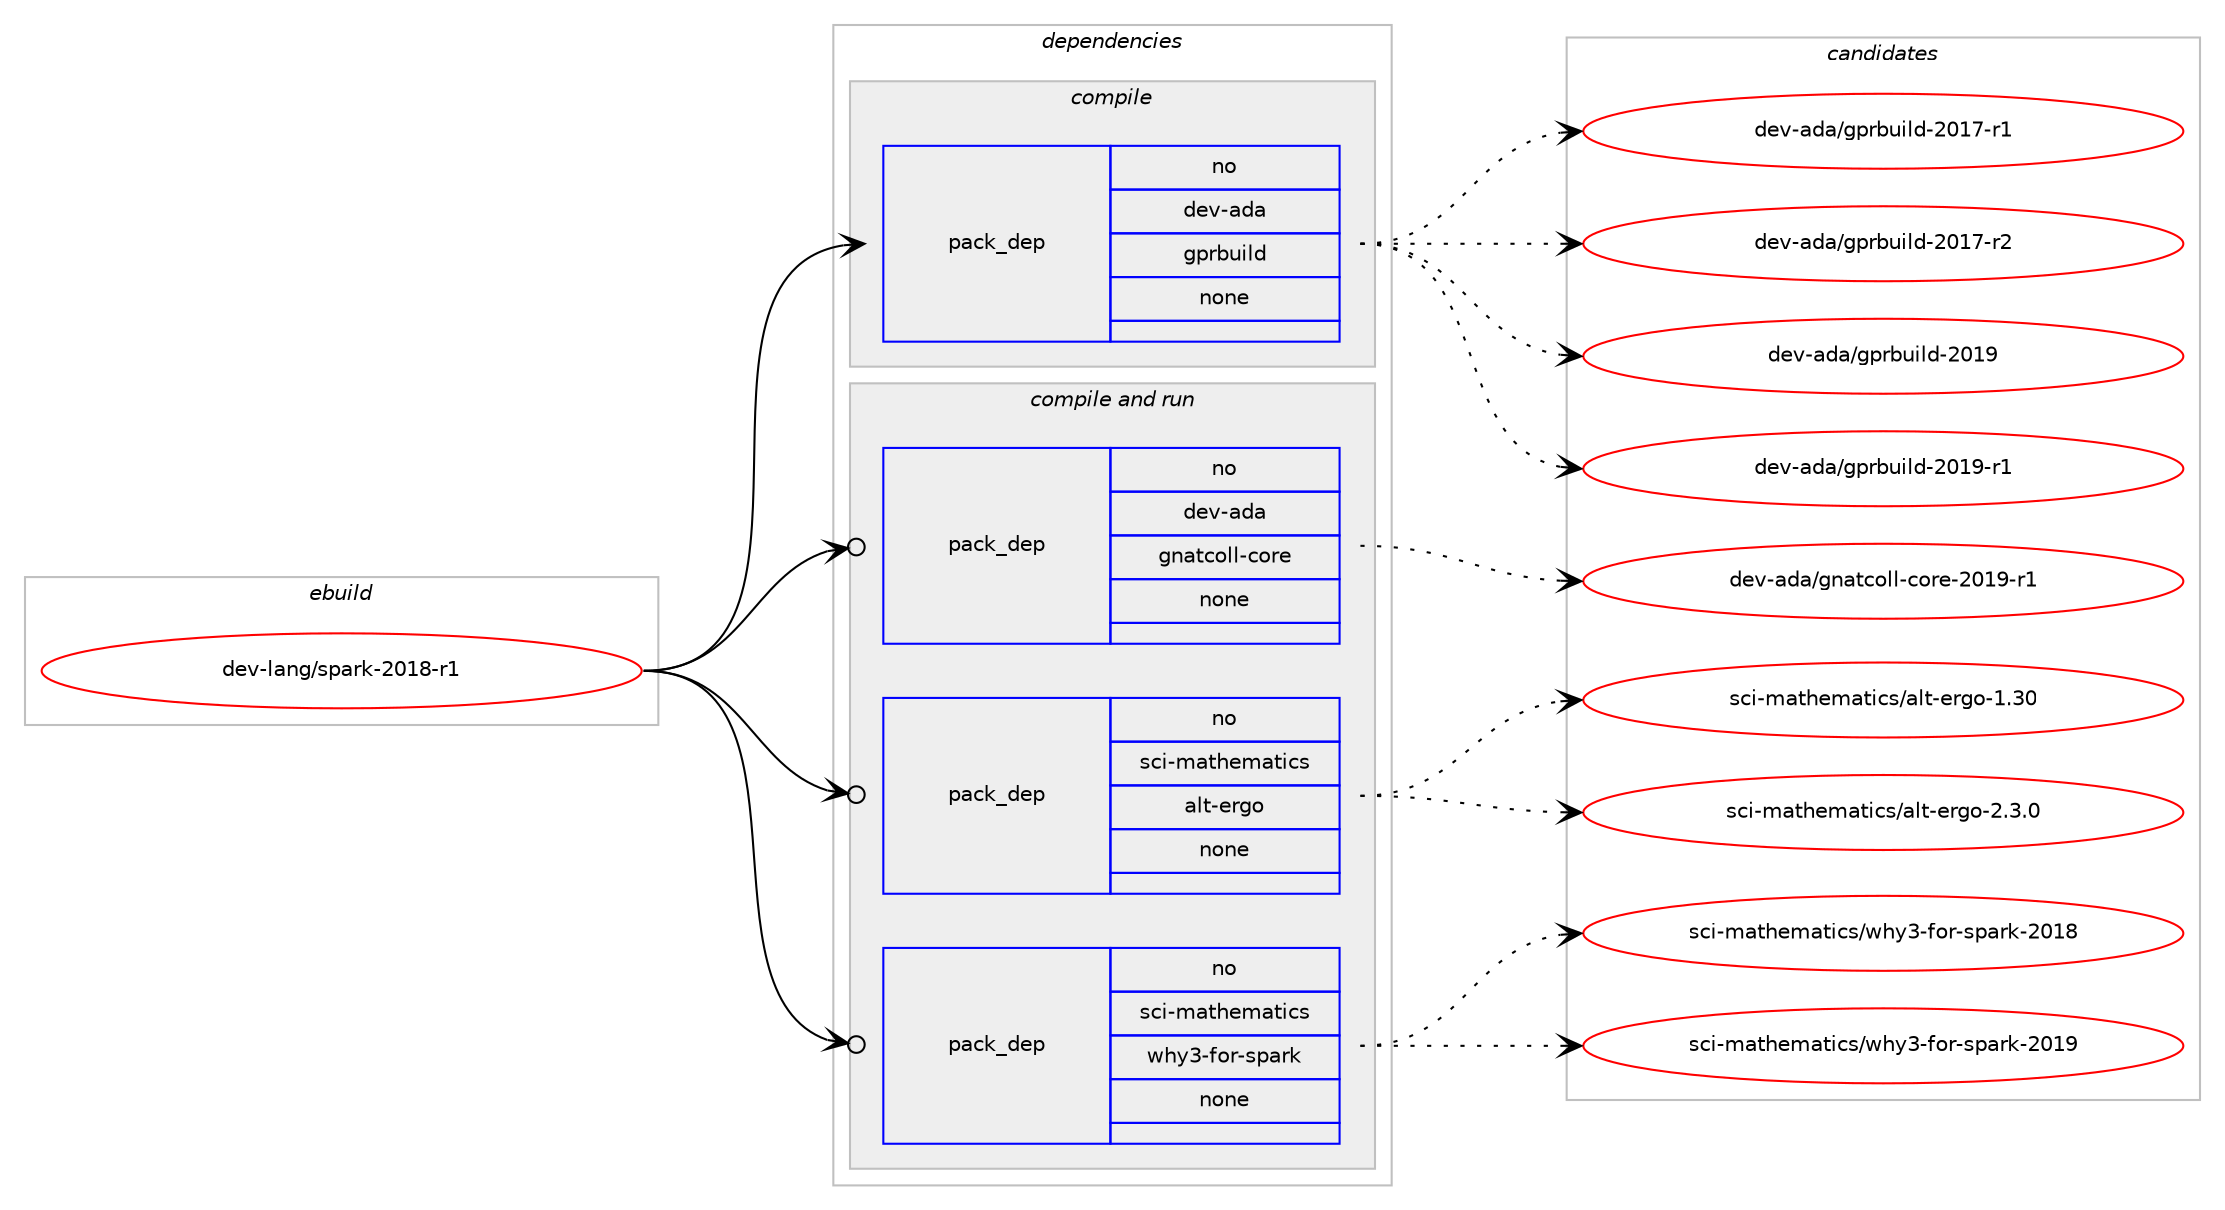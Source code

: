 digraph prolog {

# *************
# Graph options
# *************

newrank=true;
concentrate=true;
compound=true;
graph [rankdir=LR,fontname=Helvetica,fontsize=10,ranksep=1.5];#, ranksep=2.5, nodesep=0.2];
edge  [arrowhead=vee];
node  [fontname=Helvetica,fontsize=10];

# **********
# The ebuild
# **********

subgraph cluster_leftcol {
color=gray;
rank=same;
label=<<i>ebuild</i>>;
id [label="dev-lang/spark-2018-r1", color=red, width=4, href="../dev-lang/spark-2018-r1.svg"];
}

# ****************
# The dependencies
# ****************

subgraph cluster_midcol {
color=gray;
label=<<i>dependencies</i>>;
subgraph cluster_compile {
fillcolor="#eeeeee";
style=filled;
label=<<i>compile</i>>;
subgraph pack419374 {
dependency561509 [label=<<TABLE BORDER="0" CELLBORDER="1" CELLSPACING="0" CELLPADDING="4" WIDTH="220"><TR><TD ROWSPAN="6" CELLPADDING="30">pack_dep</TD></TR><TR><TD WIDTH="110">no</TD></TR><TR><TD>dev-ada</TD></TR><TR><TD>gprbuild</TD></TR><TR><TD>none</TD></TR><TR><TD></TD></TR></TABLE>>, shape=none, color=blue];
}
id:e -> dependency561509:w [weight=20,style="solid",arrowhead="vee"];
}
subgraph cluster_compileandrun {
fillcolor="#eeeeee";
style=filled;
label=<<i>compile and run</i>>;
subgraph pack419375 {
dependency561510 [label=<<TABLE BORDER="0" CELLBORDER="1" CELLSPACING="0" CELLPADDING="4" WIDTH="220"><TR><TD ROWSPAN="6" CELLPADDING="30">pack_dep</TD></TR><TR><TD WIDTH="110">no</TD></TR><TR><TD>dev-ada</TD></TR><TR><TD>gnatcoll-core</TD></TR><TR><TD>none</TD></TR><TR><TD></TD></TR></TABLE>>, shape=none, color=blue];
}
id:e -> dependency561510:w [weight=20,style="solid",arrowhead="odotvee"];
subgraph pack419376 {
dependency561511 [label=<<TABLE BORDER="0" CELLBORDER="1" CELLSPACING="0" CELLPADDING="4" WIDTH="220"><TR><TD ROWSPAN="6" CELLPADDING="30">pack_dep</TD></TR><TR><TD WIDTH="110">no</TD></TR><TR><TD>sci-mathematics</TD></TR><TR><TD>alt-ergo</TD></TR><TR><TD>none</TD></TR><TR><TD></TD></TR></TABLE>>, shape=none, color=blue];
}
id:e -> dependency561511:w [weight=20,style="solid",arrowhead="odotvee"];
subgraph pack419377 {
dependency561512 [label=<<TABLE BORDER="0" CELLBORDER="1" CELLSPACING="0" CELLPADDING="4" WIDTH="220"><TR><TD ROWSPAN="6" CELLPADDING="30">pack_dep</TD></TR><TR><TD WIDTH="110">no</TD></TR><TR><TD>sci-mathematics</TD></TR><TR><TD>why3-for-spark</TD></TR><TR><TD>none</TD></TR><TR><TD></TD></TR></TABLE>>, shape=none, color=blue];
}
id:e -> dependency561512:w [weight=20,style="solid",arrowhead="odotvee"];
}
subgraph cluster_run {
fillcolor="#eeeeee";
style=filled;
label=<<i>run</i>>;
}
}

# **************
# The candidates
# **************

subgraph cluster_choices {
rank=same;
color=gray;
label=<<i>candidates</i>>;

subgraph choice419374 {
color=black;
nodesep=1;
choice100101118459710097471031121149811710510810045504849554511449 [label="dev-ada/gprbuild-2017-r1", color=red, width=4,href="../dev-ada/gprbuild-2017-r1.svg"];
choice100101118459710097471031121149811710510810045504849554511450 [label="dev-ada/gprbuild-2017-r2", color=red, width=4,href="../dev-ada/gprbuild-2017-r2.svg"];
choice10010111845971009747103112114981171051081004550484957 [label="dev-ada/gprbuild-2019", color=red, width=4,href="../dev-ada/gprbuild-2019.svg"];
choice100101118459710097471031121149811710510810045504849574511449 [label="dev-ada/gprbuild-2019-r1", color=red, width=4,href="../dev-ada/gprbuild-2019-r1.svg"];
dependency561509:e -> choice100101118459710097471031121149811710510810045504849554511449:w [style=dotted,weight="100"];
dependency561509:e -> choice100101118459710097471031121149811710510810045504849554511450:w [style=dotted,weight="100"];
dependency561509:e -> choice10010111845971009747103112114981171051081004550484957:w [style=dotted,weight="100"];
dependency561509:e -> choice100101118459710097471031121149811710510810045504849574511449:w [style=dotted,weight="100"];
}
subgraph choice419375 {
color=black;
nodesep=1;
choice100101118459710097471031109711699111108108459911111410145504849574511449 [label="dev-ada/gnatcoll-core-2019-r1", color=red, width=4,href="../dev-ada/gnatcoll-core-2019-r1.svg"];
dependency561510:e -> choice100101118459710097471031109711699111108108459911111410145504849574511449:w [style=dotted,weight="100"];
}
subgraph choice419376 {
color=black;
nodesep=1;
choice11599105451099711610410110997116105991154797108116451011141031114549465148 [label="sci-mathematics/alt-ergo-1.30", color=red, width=4,href="../sci-mathematics/alt-ergo-1.30.svg"];
choice1159910545109971161041011099711610599115479710811645101114103111455046514648 [label="sci-mathematics/alt-ergo-2.3.0", color=red, width=4,href="../sci-mathematics/alt-ergo-2.3.0.svg"];
dependency561511:e -> choice11599105451099711610410110997116105991154797108116451011141031114549465148:w [style=dotted,weight="100"];
dependency561511:e -> choice1159910545109971161041011099711610599115479710811645101114103111455046514648:w [style=dotted,weight="100"];
}
subgraph choice419377 {
color=black;
nodesep=1;
choice115991054510997116104101109971161059911547119104121514510211111445115112971141074550484956 [label="sci-mathematics/why3-for-spark-2018", color=red, width=4,href="../sci-mathematics/why3-for-spark-2018.svg"];
choice115991054510997116104101109971161059911547119104121514510211111445115112971141074550484957 [label="sci-mathematics/why3-for-spark-2019", color=red, width=4,href="../sci-mathematics/why3-for-spark-2019.svg"];
dependency561512:e -> choice115991054510997116104101109971161059911547119104121514510211111445115112971141074550484956:w [style=dotted,weight="100"];
dependency561512:e -> choice115991054510997116104101109971161059911547119104121514510211111445115112971141074550484957:w [style=dotted,weight="100"];
}
}

}
